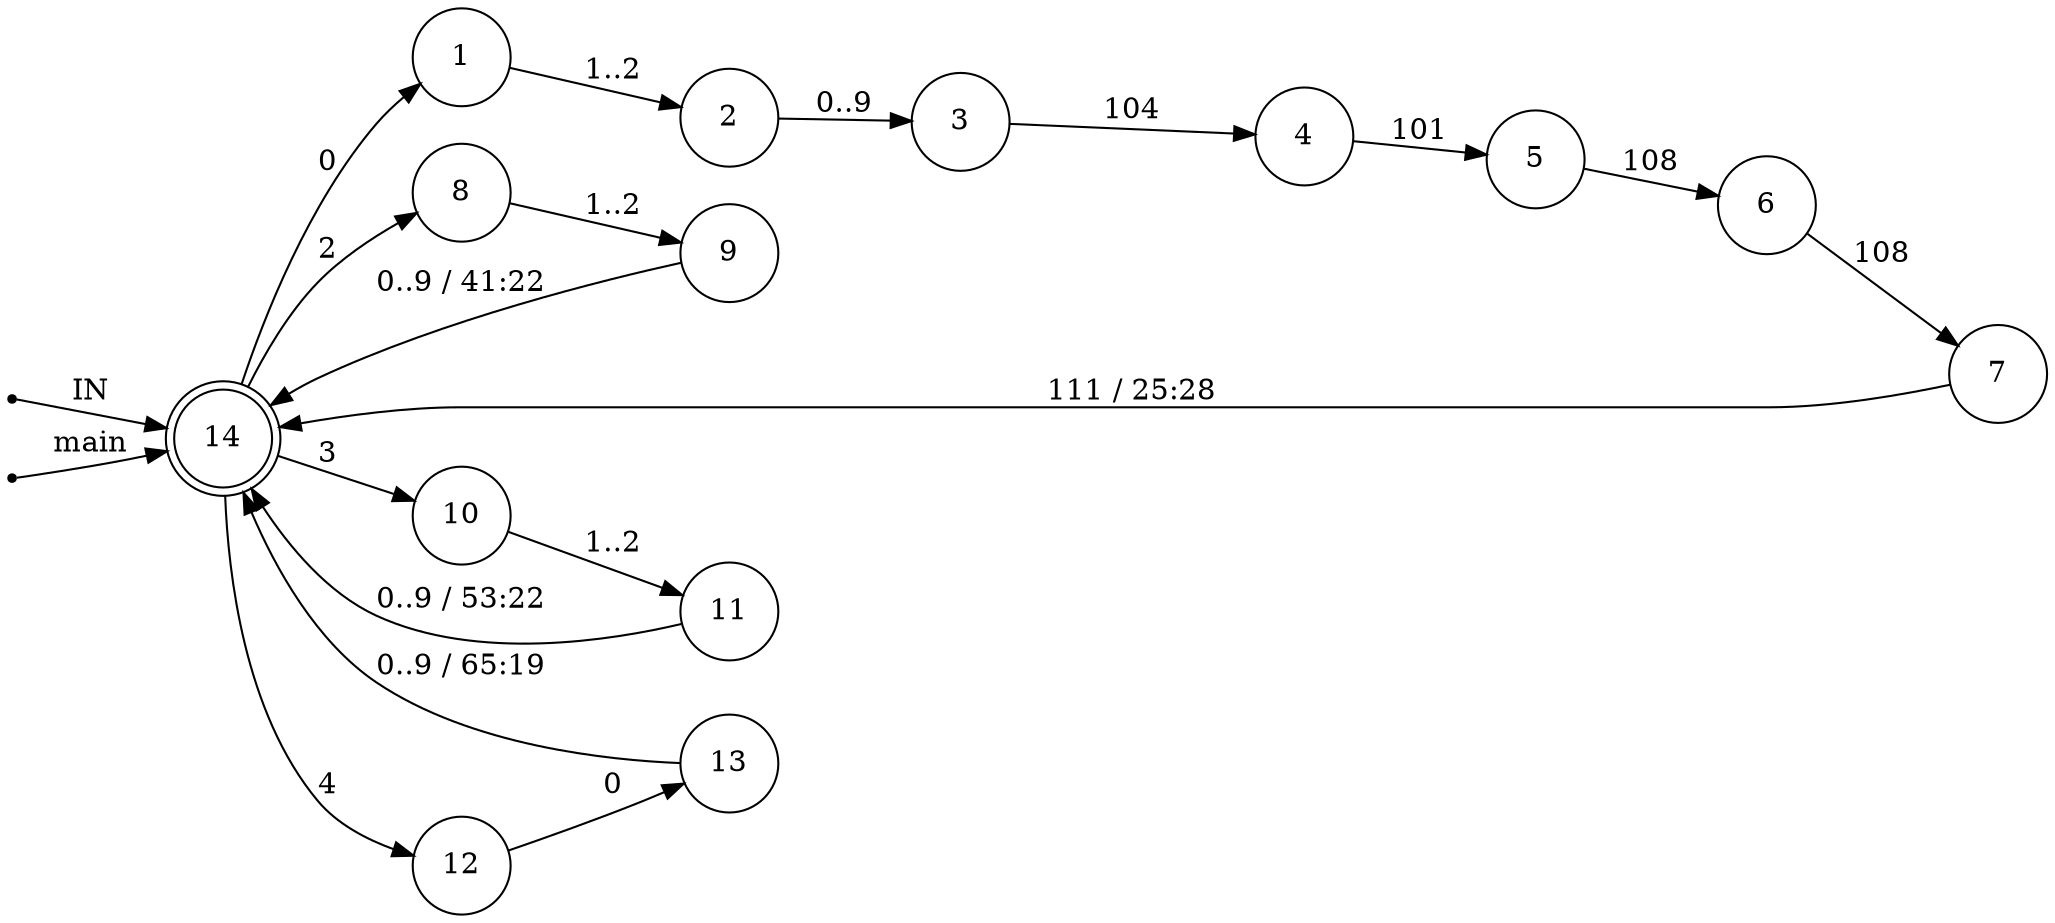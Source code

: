 digraph protohandler {
	rankdir=LR;
	node [ shape = point ];
	ENTRY;
	en_14;
	node [ shape = circle, height = 0.2 ];
	node [ fixedsize = true, height = 0.65, shape = doublecircle ];
	14;
	node [ shape = circle ];
	1 -> 2 [ label = "1..2" ];
	2 -> 3 [ label = "0..9" ];
	3 -> 4 [ label = "104" ];
	4 -> 5 [ label = "101" ];
	5 -> 6 [ label = "108" ];
	6 -> 7 [ label = "108" ];
	7 -> 14 [ label = "111 / 25:28" ];
	8 -> 9 [ label = "1..2" ];
	9 -> 14 [ label = "0..9 / 41:22" ];
	10 -> 11 [ label = "1..2" ];
	11 -> 14 [ label = "0..9 / 53:22" ];
	12 -> 13 [ label = "0" ];
	13 -> 14 [ label = "0..9 / 65:19" ];
	14 -> 1 [ label = "0" ];
	14 -> 8 [ label = "2" ];
	14 -> 10 [ label = "3" ];
	14 -> 12 [ label = "4" ];
	ENTRY -> 14 [ label = "IN" ];
	en_14 -> 14 [ label = "main" ];
}
